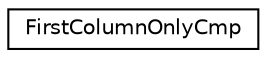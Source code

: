 digraph "Graphical Class Hierarchy"
{
  edge [fontname="Helvetica",fontsize="10",labelfontname="Helvetica",labelfontsize="10"];
  node [fontname="Helvetica",fontsize="10",shape=record];
  rankdir="LR";
  Node1 [label="FirstColumnOnlyCmp",height=0.2,width=0.4,color="black", fillcolor="white", style="filled",URL="$struct_first_column_only_cmp.html"];
}
